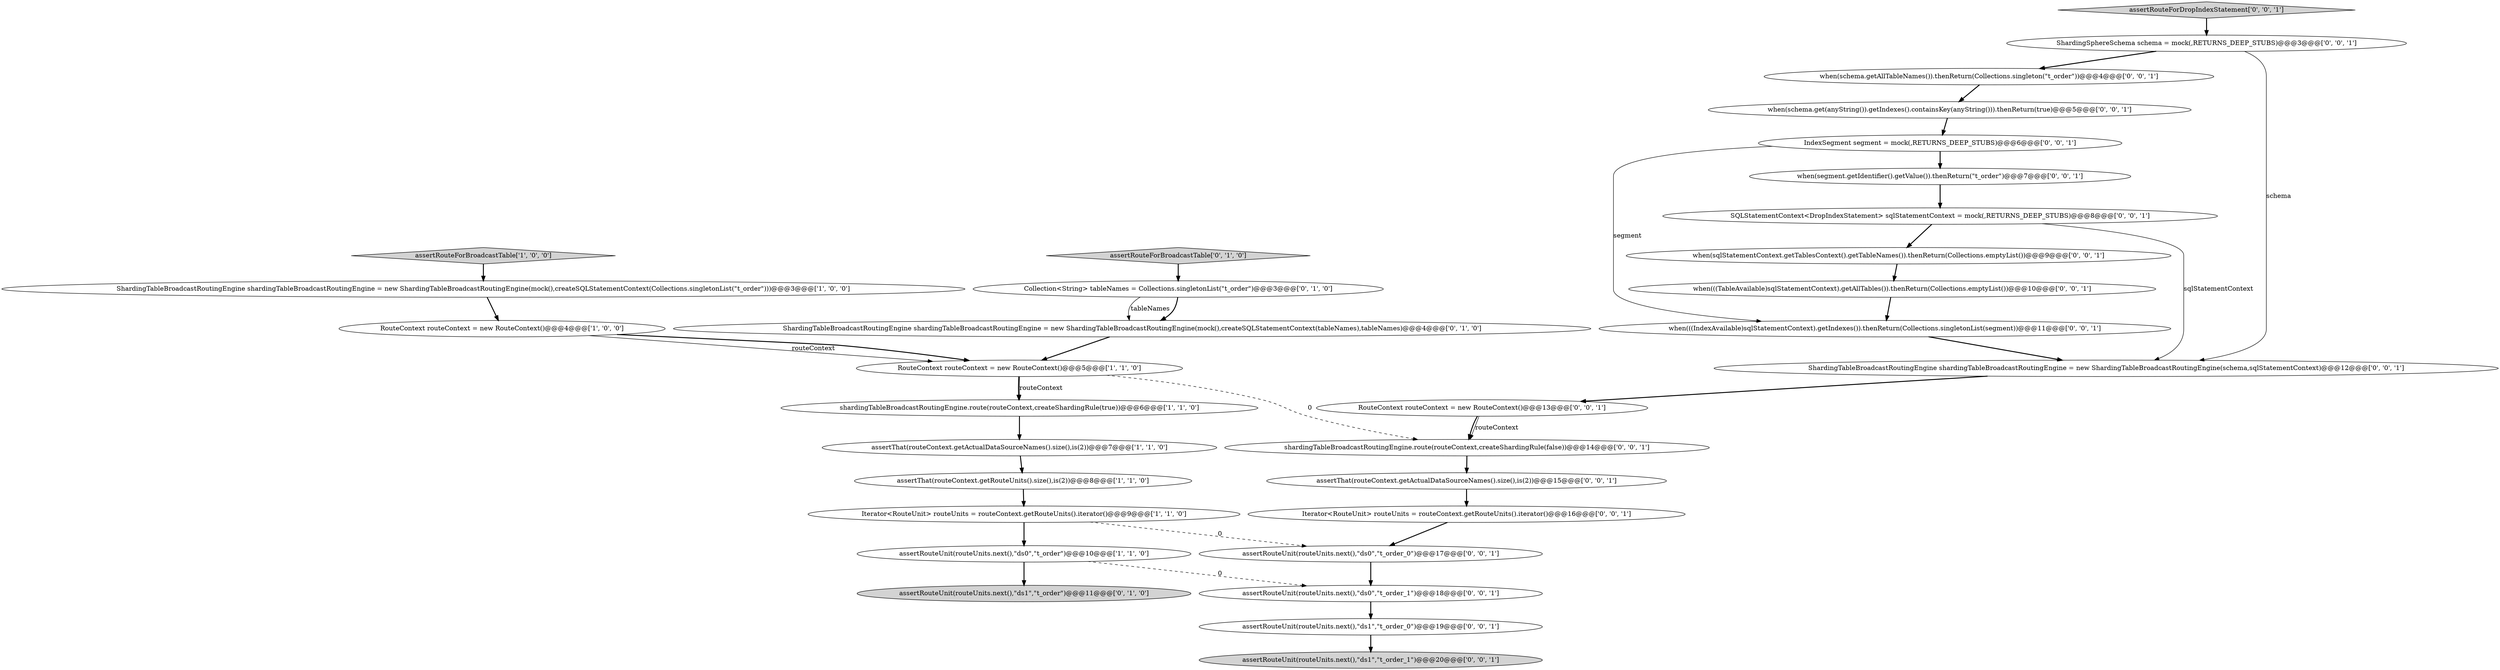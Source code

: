 digraph {
6 [style = filled, label = "assertRouteForBroadcastTable['1', '0', '0']", fillcolor = lightgray, shape = diamond image = "AAA0AAABBB1BBB"];
10 [style = filled, label = "Collection<String> tableNames = Collections.singletonList(\"t_order\")@@@3@@@['0', '1', '0']", fillcolor = white, shape = ellipse image = "AAA0AAABBB2BBB"];
23 [style = filled, label = "Iterator<RouteUnit> routeUnits = routeContext.getRouteUnits().iterator()@@@16@@@['0', '0', '1']", fillcolor = white, shape = ellipse image = "AAA0AAABBB3BBB"];
5 [style = filled, label = "Iterator<RouteUnit> routeUnits = routeContext.getRouteUnits().iterator()@@@9@@@['1', '1', '0']", fillcolor = white, shape = ellipse image = "AAA0AAABBB1BBB"];
12 [style = filled, label = "assertRouteUnit(routeUnits.next(),\"ds1\",\"t_order\")@@@11@@@['0', '1', '0']", fillcolor = lightgray, shape = ellipse image = "AAA0AAABBB2BBB"];
14 [style = filled, label = "assertRouteForDropIndexStatement['0', '0', '1']", fillcolor = lightgray, shape = diamond image = "AAA0AAABBB3BBB"];
31 [style = filled, label = "when(sqlStatementContext.getTablesContext().getTableNames()).thenReturn(Collections.emptyList())@@@9@@@['0', '0', '1']", fillcolor = white, shape = ellipse image = "AAA0AAABBB3BBB"];
30 [style = filled, label = "assertThat(routeContext.getActualDataSourceNames().size(),is(2))@@@15@@@['0', '0', '1']", fillcolor = white, shape = ellipse image = "AAA0AAABBB3BBB"];
27 [style = filled, label = "when(schema.get(anyString()).getIndexes().containsKey(anyString())).thenReturn(true)@@@5@@@['0', '0', '1']", fillcolor = white, shape = ellipse image = "AAA0AAABBB3BBB"];
18 [style = filled, label = "when(((TableAvailable)sqlStatementContext).getAllTables()).thenReturn(Collections.emptyList())@@@10@@@['0', '0', '1']", fillcolor = white, shape = ellipse image = "AAA0AAABBB3BBB"];
19 [style = filled, label = "assertRouteUnit(routeUnits.next(),\"ds1\",\"t_order_1\")@@@20@@@['0', '0', '1']", fillcolor = lightgray, shape = ellipse image = "AAA0AAABBB3BBB"];
2 [style = filled, label = "shardingTableBroadcastRoutingEngine.route(routeContext,createShardingRule(true))@@@6@@@['1', '1', '0']", fillcolor = white, shape = ellipse image = "AAA0AAABBB1BBB"];
4 [style = filled, label = "assertThat(routeContext.getRouteUnits().size(),is(2))@@@8@@@['1', '1', '0']", fillcolor = white, shape = ellipse image = "AAA0AAABBB1BBB"];
25 [style = filled, label = "shardingTableBroadcastRoutingEngine.route(routeContext,createShardingRule(false))@@@14@@@['0', '0', '1']", fillcolor = white, shape = ellipse image = "AAA0AAABBB3BBB"];
20 [style = filled, label = "RouteContext routeContext = new RouteContext()@@@13@@@['0', '0', '1']", fillcolor = white, shape = ellipse image = "AAA0AAABBB3BBB"];
28 [style = filled, label = "when(((IndexAvailable)sqlStatementContext).getIndexes()).thenReturn(Collections.singletonList(segment))@@@11@@@['0', '0', '1']", fillcolor = white, shape = ellipse image = "AAA0AAABBB3BBB"];
17 [style = filled, label = "when(segment.getIdentifier().getValue()).thenReturn(\"t_order\")@@@7@@@['0', '0', '1']", fillcolor = white, shape = ellipse image = "AAA0AAABBB3BBB"];
0 [style = filled, label = "RouteContext routeContext = new RouteContext()@@@5@@@['1', '1', '0']", fillcolor = white, shape = ellipse image = "AAA0AAABBB1BBB"];
3 [style = filled, label = "assertThat(routeContext.getActualDataSourceNames().size(),is(2))@@@7@@@['1', '1', '0']", fillcolor = white, shape = ellipse image = "AAA0AAABBB1BBB"];
16 [style = filled, label = "IndexSegment segment = mock(,RETURNS_DEEP_STUBS)@@@6@@@['0', '0', '1']", fillcolor = white, shape = ellipse image = "AAA0AAABBB3BBB"];
8 [style = filled, label = "assertRouteUnit(routeUnits.next(),\"ds0\",\"t_order\")@@@10@@@['1', '1', '0']", fillcolor = white, shape = ellipse image = "AAA0AAABBB1BBB"];
15 [style = filled, label = "when(schema.getAllTableNames()).thenReturn(Collections.singleton(\"t_order\"))@@@4@@@['0', '0', '1']", fillcolor = white, shape = ellipse image = "AAA0AAABBB3BBB"];
9 [style = filled, label = "assertRouteForBroadcastTable['0', '1', '0']", fillcolor = lightgray, shape = diamond image = "AAA0AAABBB2BBB"];
7 [style = filled, label = "ShardingTableBroadcastRoutingEngine shardingTableBroadcastRoutingEngine = new ShardingTableBroadcastRoutingEngine(mock(),createSQLStatementContext(Collections.singletonList(\"t_order\")))@@@3@@@['1', '0', '0']", fillcolor = white, shape = ellipse image = "AAA0AAABBB1BBB"];
1 [style = filled, label = "RouteContext routeContext = new RouteContext()@@@4@@@['1', '0', '0']", fillcolor = white, shape = ellipse image = "AAA0AAABBB1BBB"];
21 [style = filled, label = "SQLStatementContext<DropIndexStatement> sqlStatementContext = mock(,RETURNS_DEEP_STUBS)@@@8@@@['0', '0', '1']", fillcolor = white, shape = ellipse image = "AAA0AAABBB3BBB"];
26 [style = filled, label = "assertRouteUnit(routeUnits.next(),\"ds1\",\"t_order_0\")@@@19@@@['0', '0', '1']", fillcolor = white, shape = ellipse image = "AAA0AAABBB3BBB"];
22 [style = filled, label = "assertRouteUnit(routeUnits.next(),\"ds0\",\"t_order_1\")@@@18@@@['0', '0', '1']", fillcolor = white, shape = ellipse image = "AAA0AAABBB3BBB"];
24 [style = filled, label = "ShardingSphereSchema schema = mock(,RETURNS_DEEP_STUBS)@@@3@@@['0', '0', '1']", fillcolor = white, shape = ellipse image = "AAA0AAABBB3BBB"];
11 [style = filled, label = "ShardingTableBroadcastRoutingEngine shardingTableBroadcastRoutingEngine = new ShardingTableBroadcastRoutingEngine(mock(),createSQLStatementContext(tableNames),tableNames)@@@4@@@['0', '1', '0']", fillcolor = white, shape = ellipse image = "AAA1AAABBB2BBB"];
13 [style = filled, label = "assertRouteUnit(routeUnits.next(),\"ds0\",\"t_order_0\")@@@17@@@['0', '0', '1']", fillcolor = white, shape = ellipse image = "AAA0AAABBB3BBB"];
29 [style = filled, label = "ShardingTableBroadcastRoutingEngine shardingTableBroadcastRoutingEngine = new ShardingTableBroadcastRoutingEngine(schema,sqlStatementContext)@@@12@@@['0', '0', '1']", fillcolor = white, shape = ellipse image = "AAA0AAABBB3BBB"];
1->0 [style = solid, label="routeContext"];
5->13 [style = dashed, label="0"];
5->8 [style = bold, label=""];
8->12 [style = bold, label=""];
17->21 [style = bold, label=""];
29->20 [style = bold, label=""];
11->0 [style = bold, label=""];
4->5 [style = bold, label=""];
24->15 [style = bold, label=""];
13->22 [style = bold, label=""];
31->18 [style = bold, label=""];
10->11 [style = bold, label=""];
14->24 [style = bold, label=""];
0->2 [style = solid, label="routeContext"];
10->11 [style = solid, label="tableNames"];
18->28 [style = bold, label=""];
27->16 [style = bold, label=""];
2->3 [style = bold, label=""];
20->25 [style = bold, label=""];
26->19 [style = bold, label=""];
0->25 [style = dashed, label="0"];
15->27 [style = bold, label=""];
24->29 [style = solid, label="schema"];
23->13 [style = bold, label=""];
22->26 [style = bold, label=""];
20->25 [style = solid, label="routeContext"];
30->23 [style = bold, label=""];
21->29 [style = solid, label="sqlStatementContext"];
16->17 [style = bold, label=""];
7->1 [style = bold, label=""];
16->28 [style = solid, label="segment"];
0->2 [style = bold, label=""];
6->7 [style = bold, label=""];
25->30 [style = bold, label=""];
21->31 [style = bold, label=""];
3->4 [style = bold, label=""];
28->29 [style = bold, label=""];
8->22 [style = dashed, label="0"];
9->10 [style = bold, label=""];
1->0 [style = bold, label=""];
}
